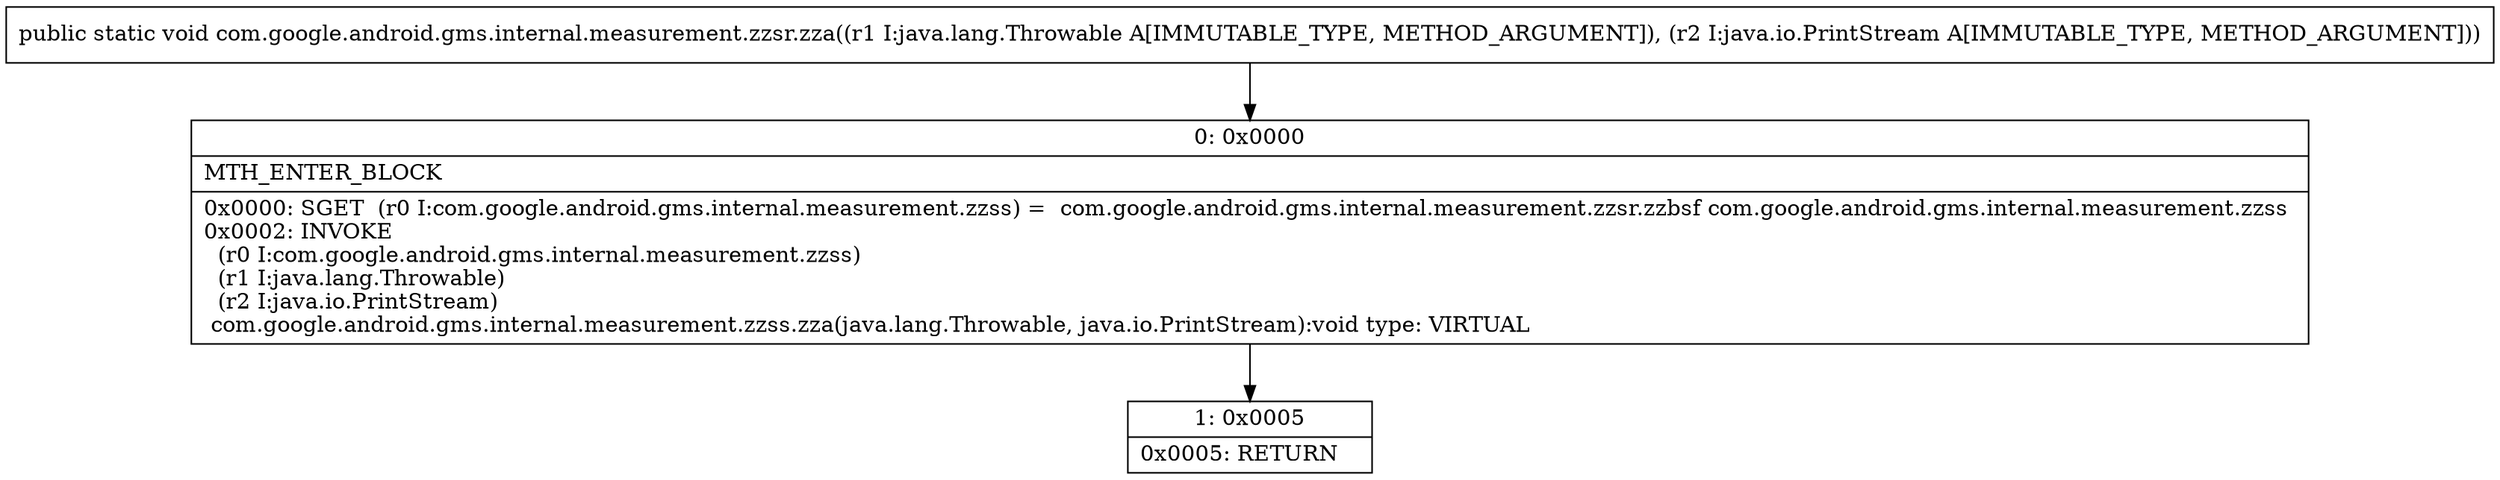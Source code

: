 digraph "CFG forcom.google.android.gms.internal.measurement.zzsr.zza(Ljava\/lang\/Throwable;Ljava\/io\/PrintStream;)V" {
Node_0 [shape=record,label="{0\:\ 0x0000|MTH_ENTER_BLOCK\l|0x0000: SGET  (r0 I:com.google.android.gms.internal.measurement.zzss) =  com.google.android.gms.internal.measurement.zzsr.zzbsf com.google.android.gms.internal.measurement.zzss \l0x0002: INVOKE  \l  (r0 I:com.google.android.gms.internal.measurement.zzss)\l  (r1 I:java.lang.Throwable)\l  (r2 I:java.io.PrintStream)\l com.google.android.gms.internal.measurement.zzss.zza(java.lang.Throwable, java.io.PrintStream):void type: VIRTUAL \l}"];
Node_1 [shape=record,label="{1\:\ 0x0005|0x0005: RETURN   \l}"];
MethodNode[shape=record,label="{public static void com.google.android.gms.internal.measurement.zzsr.zza((r1 I:java.lang.Throwable A[IMMUTABLE_TYPE, METHOD_ARGUMENT]), (r2 I:java.io.PrintStream A[IMMUTABLE_TYPE, METHOD_ARGUMENT])) }"];
MethodNode -> Node_0;
Node_0 -> Node_1;
}

